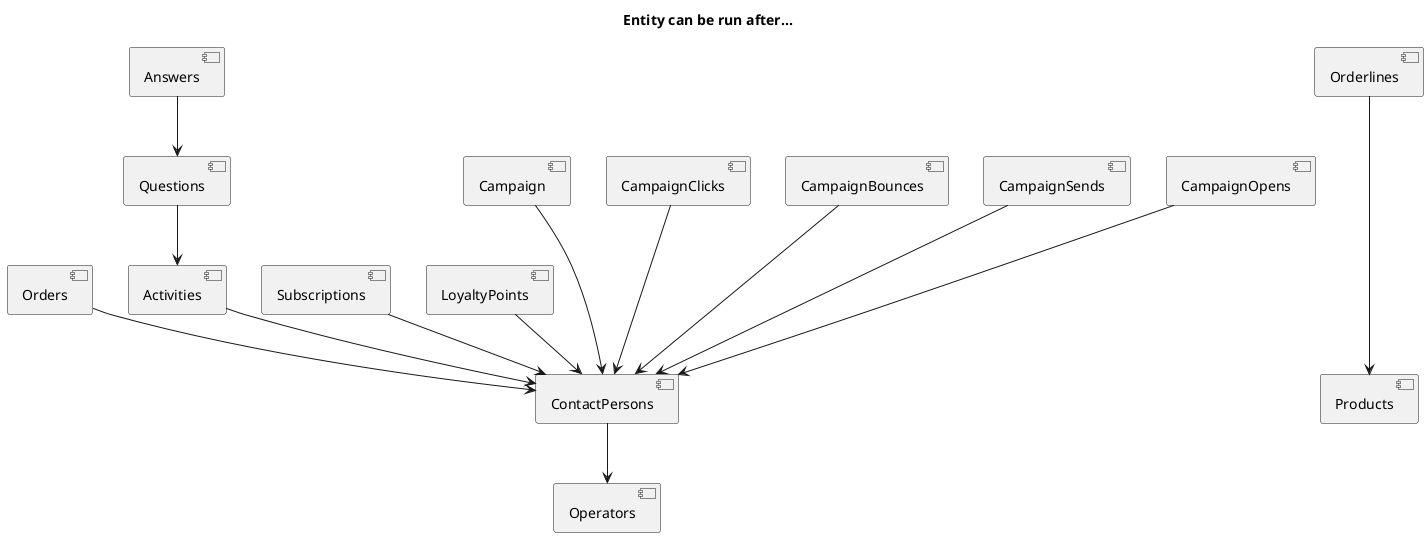 @startuml
title Entity can be run after...

[ContactPersons] as CP
[Operators] as OP
[Orders] as OD
[Orderlines] as OL
[Products] as PD
[Activities] as AC
[Questions] as QU
[Answers] as AN
[Subscriptions] as SC
[LoyaltyPoints] as LP

[Campaign] as CMP
[CampaignClicks] as CMPC
[CampaignBounces] as CMPB
[CampaignSends] as CMPS
[CampaignOpens] as CMPO

CP --> OP

OD --> CP
' OD --> OP

' OL --> OD
' OL --> OP
OL ----> PD

' AC --> OP
AC --> CP

QU --> AC

AN --> QU

SC --> CP

' LP --> OP
LP --> CP

CMP ---> CP
' CMPC ---> OP
CMPC ---> CP
' CMPB ---> OP
CMPB ---> CP
' CMPS ---> OP
CMPS ---> CP
' CMPO ---> OP
CMPO ---> CP

@enduml